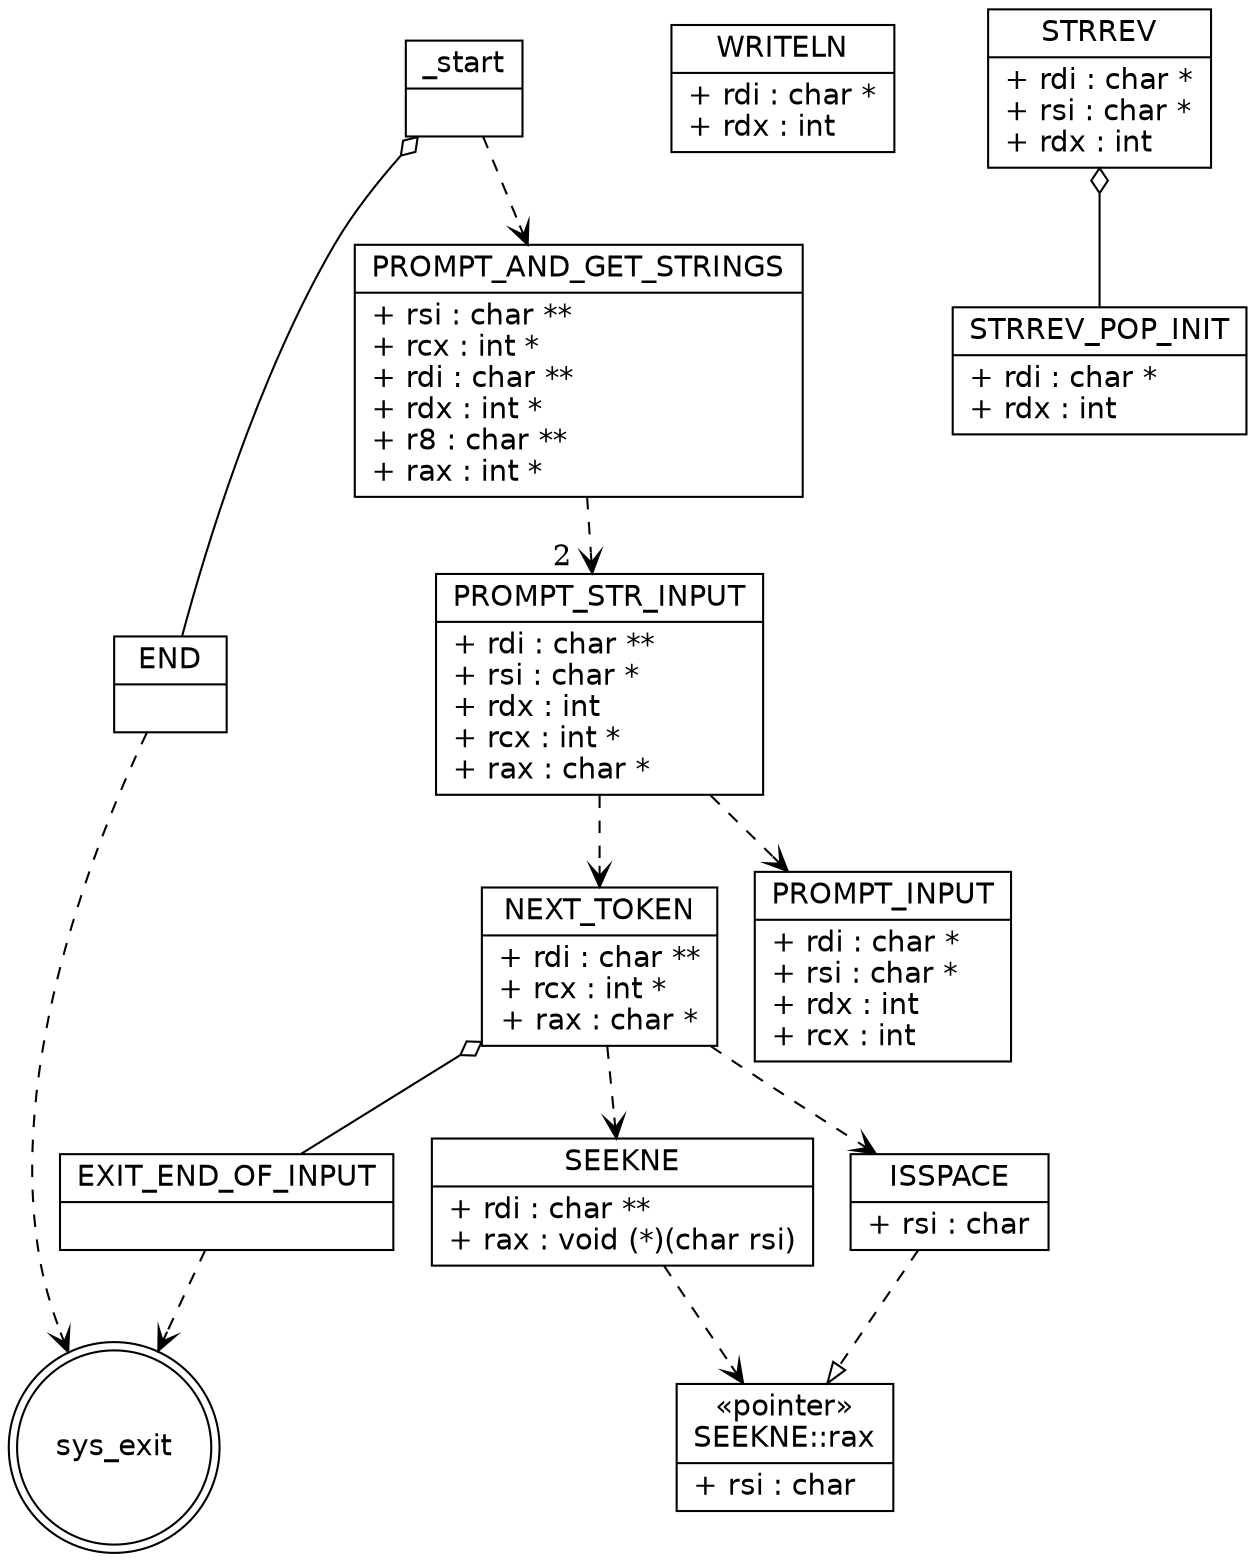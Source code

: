 /* Note that this is not exactly a UML diagram.
   Rather, it treats functions as classes
   with their parameters as public fields.
 */

digraph x86calc {
    /* nodes */
    node [
        shape = "record",
        fontname = "Verdana,DejaVu Sans,Bitstream Vera Sans"
    ];

    _start [
        label = "{\N|}"
    ];

    END [
        label = "{\N|}"
    ];

    PROMPT_AND_GET_STRINGS [
        label = "{\N|+ rsi : char **\l+ rcx : int *\l+ rdi : char **\l+ rdx : int *\l+ r8 : char **\l+ rax : int *\l}"
    ];

    PROMPT_STR_INPUT [
        label = "{\N|+ rdi : char **\l+ rsi : char *\l+ rdx : int\l+ rcx : int *\l+ rax : char *\l}"
    ];

    NEXT_TOKEN [
        label = "{\N|+ rdi : char **\l+ rcx : int *\l+ rax : char *}"
    ];

    WRITELN [
        label = "{\N|+ rdi : char *\l+ rdx : int\l}"
    ];

    PROMPT_INPUT [
        label = "{\N|+ rdi : char *\l+ rsi : char *\l+ rdx : int\l+ rcx : int\l}"
    ];

    SEEKNE [
        label = "{\N|+ rdi : char **\l+ rax : void (*)(char rsi)\l}"
    ];

    SEEKNE_rax [
        label = "{&laquo;pointer&raquo;\nSEEKNE::rax|+ rsi : char\l}"
    ];



    ISSPACE [
        label = "{\N|+ rsi : char\l}"
    ];



    STRREV [
        label = "{\N|+ rdi : char *\l+ rsi : char *\l+ rdx : int\l}"
    ];

    STRREV_POP_INIT [
        label = "{\N|+ rdi : char *\l+ rdx : int\l}"
    ];
 
    EXIT_END_OF_INPUT [
        label = "{\N|}"
    ];
    sys_exit [
        shape = "doublecircle"
    ];

    /* edges */
    _start -> PROMPT_AND_GET_STRINGS [
        style="dashed", arrowhead="vee"
    ];
    _start -> END [
        dir="back", arrowtail="odiamond"
    ];

    END -> sys_exit [
        style="dashed", arrowhead="vee"
    ];

    PROMPT_AND_GET_STRINGS -> PROMPT_STR_INPUT [
        style="dashed", arrowhead="vee",
        headlabel="2  "
    ];

    PROMPT_STR_INPUT -> PROMPT_INPUT [
        style="dashed", arrowhead="vee"
    ];
    PROMPT_STR_INPUT -> NEXT_TOKEN [
        style="dashed", arrowhead="vee"
    ];

    EXIT_END_OF_INPUT -> sys_exit [
        style="dashed", arrowhead="vee"
    ];

    NEXT_TOKEN -> ISSPACE [
        style="dashed", arrowhead="vee"
    ];
    NEXT_TOKEN -> EXIT_END_OF_INPUT [
        dir="back", arrowtail="odiamond"
    ];
    NEXT_TOKEN -> SEEKNE [
        style="dashed", arrowhead="vee"
    ];

    SEEKNE -> SEEKNE_rax [
        style="dashed", arrowhead="vee"
    ];

    ISSPACE -> SEEKNE_rax [
        style="dashed", arrowhead="empty"
    ];

    STRREV -> STRREV_POP_INIT [
        dir="back", arrowtail="odiamond"
    ];

}